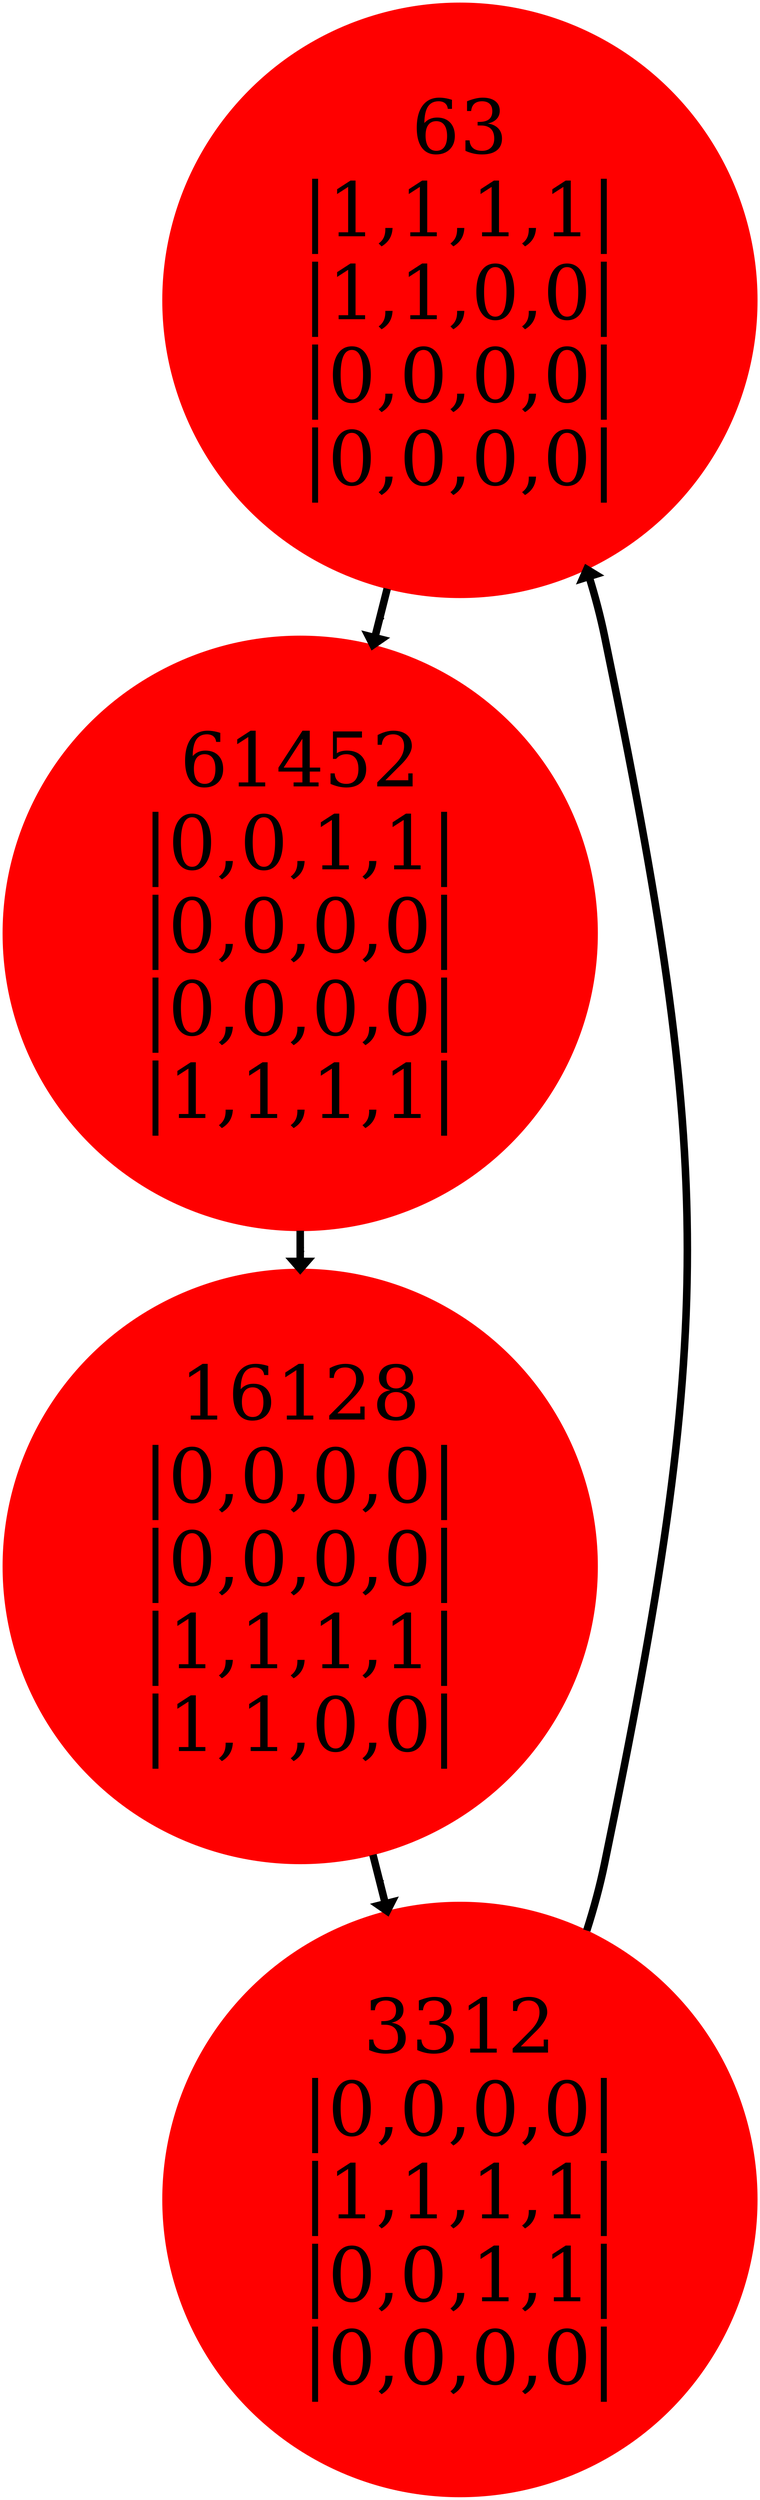 digraph A {
"63\n|1,1,1,1|\n|1,1,0,0|\n|0,0,0,0|\n|0,0,0,0|"[shape=circle,style=filled,color=red,height=5.12,width=0.12,fontsize=100];
"63\n|1,1,1,1|\n|1,1,0,0|\n|0,0,0,0|\n|0,0,0,0|"->"61452\n|0,0,1,1|\n|0,0,0,0|\n|0,0,0,0|\n|1,1,1,1|"[label="t",arrowsize=1,penwidth=10]
"61452\n|0,0,1,1|\n|0,0,0,0|\n|0,0,0,0|\n|1,1,1,1|"[shape=circle,style=filled,color=red,height=5.12,width=0.12,fontsize=100];
"61452\n|0,0,1,1|\n|0,0,0,0|\n|0,0,0,0|\n|1,1,1,1|"->"16128\n|0,0,0,0|\n|0,0,0,0|\n|1,1,1,1|\n|1,1,0,0|"[label="t",arrowsize=1,penwidth=10]
"16128\n|0,0,0,0|\n|0,0,0,0|\n|1,1,1,1|\n|1,1,0,0|"[shape=circle,style=filled,color=red,height=5.12,width=0.12,fontsize=100];
"16128\n|0,0,0,0|\n|0,0,0,0|\n|1,1,1,1|\n|1,1,0,0|"->"3312\n|0,0,0,0|\n|1,1,1,1|\n|0,0,1,1|\n|0,0,0,0|"[label="t",arrowsize=1,penwidth=10]
"3312\n|0,0,0,0|\n|1,1,1,1|\n|0,0,1,1|\n|0,0,0,0|"[shape=circle,style=filled,color=red,height=5.12,width=0.12,fontsize=100];
"3312\n|0,0,0,0|\n|1,1,1,1|\n|0,0,1,1|\n|0,0,0,0|"->"63\n|1,1,1,1|\n|1,1,0,0|\n|0,0,0,0|\n|0,0,0,0|"[label="t",arrowsize=1,penwidth=10]
}
